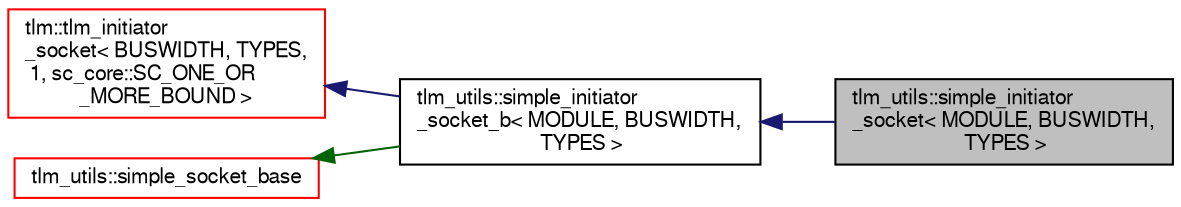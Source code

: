digraph "tlm_utils::simple_initiator_socket&lt; MODULE, BUSWIDTH, TYPES &gt;"
{
  edge [fontname="FreeSans",fontsize="10",labelfontname="FreeSans",labelfontsize="10"];
  node [fontname="FreeSans",fontsize="10",shape=record];
  rankdir="LR";
  Node12 [label="tlm_utils::simple_initiator\l_socket\< MODULE, BUSWIDTH,\l TYPES \>",height=0.2,width=0.4,color="black", fillcolor="grey75", style="filled", fontcolor="black"];
  Node13 -> Node12 [dir="back",color="midnightblue",fontsize="10",style="solid",fontname="FreeSans"];
  Node13 [label="tlm_utils::simple_initiator\l_socket_b\< MODULE, BUSWIDTH,\l TYPES \>",height=0.2,width=0.4,color="black", fillcolor="white", style="filled",URL="$a02671.html"];
  Node14 -> Node13 [dir="back",color="midnightblue",fontsize="10",style="solid",fontname="FreeSans"];
  Node14 [label="tlm::tlm_initiator\l_socket\< BUSWIDTH, TYPES,\l 1, sc_core::SC_ONE_OR\l_MORE_BOUND \>",height=0.2,width=0.4,color="red", fillcolor="white", style="filled",URL="$a02519.html"];
  Node24 -> Node13 [dir="back",color="darkgreen",fontsize="10",style="solid",fontname="FreeSans"];
  Node24 [label="tlm_utils::simple_socket_base",height=0.2,width=0.4,color="red", fillcolor="white", style="filled",URL="$a02531.html"];
}
